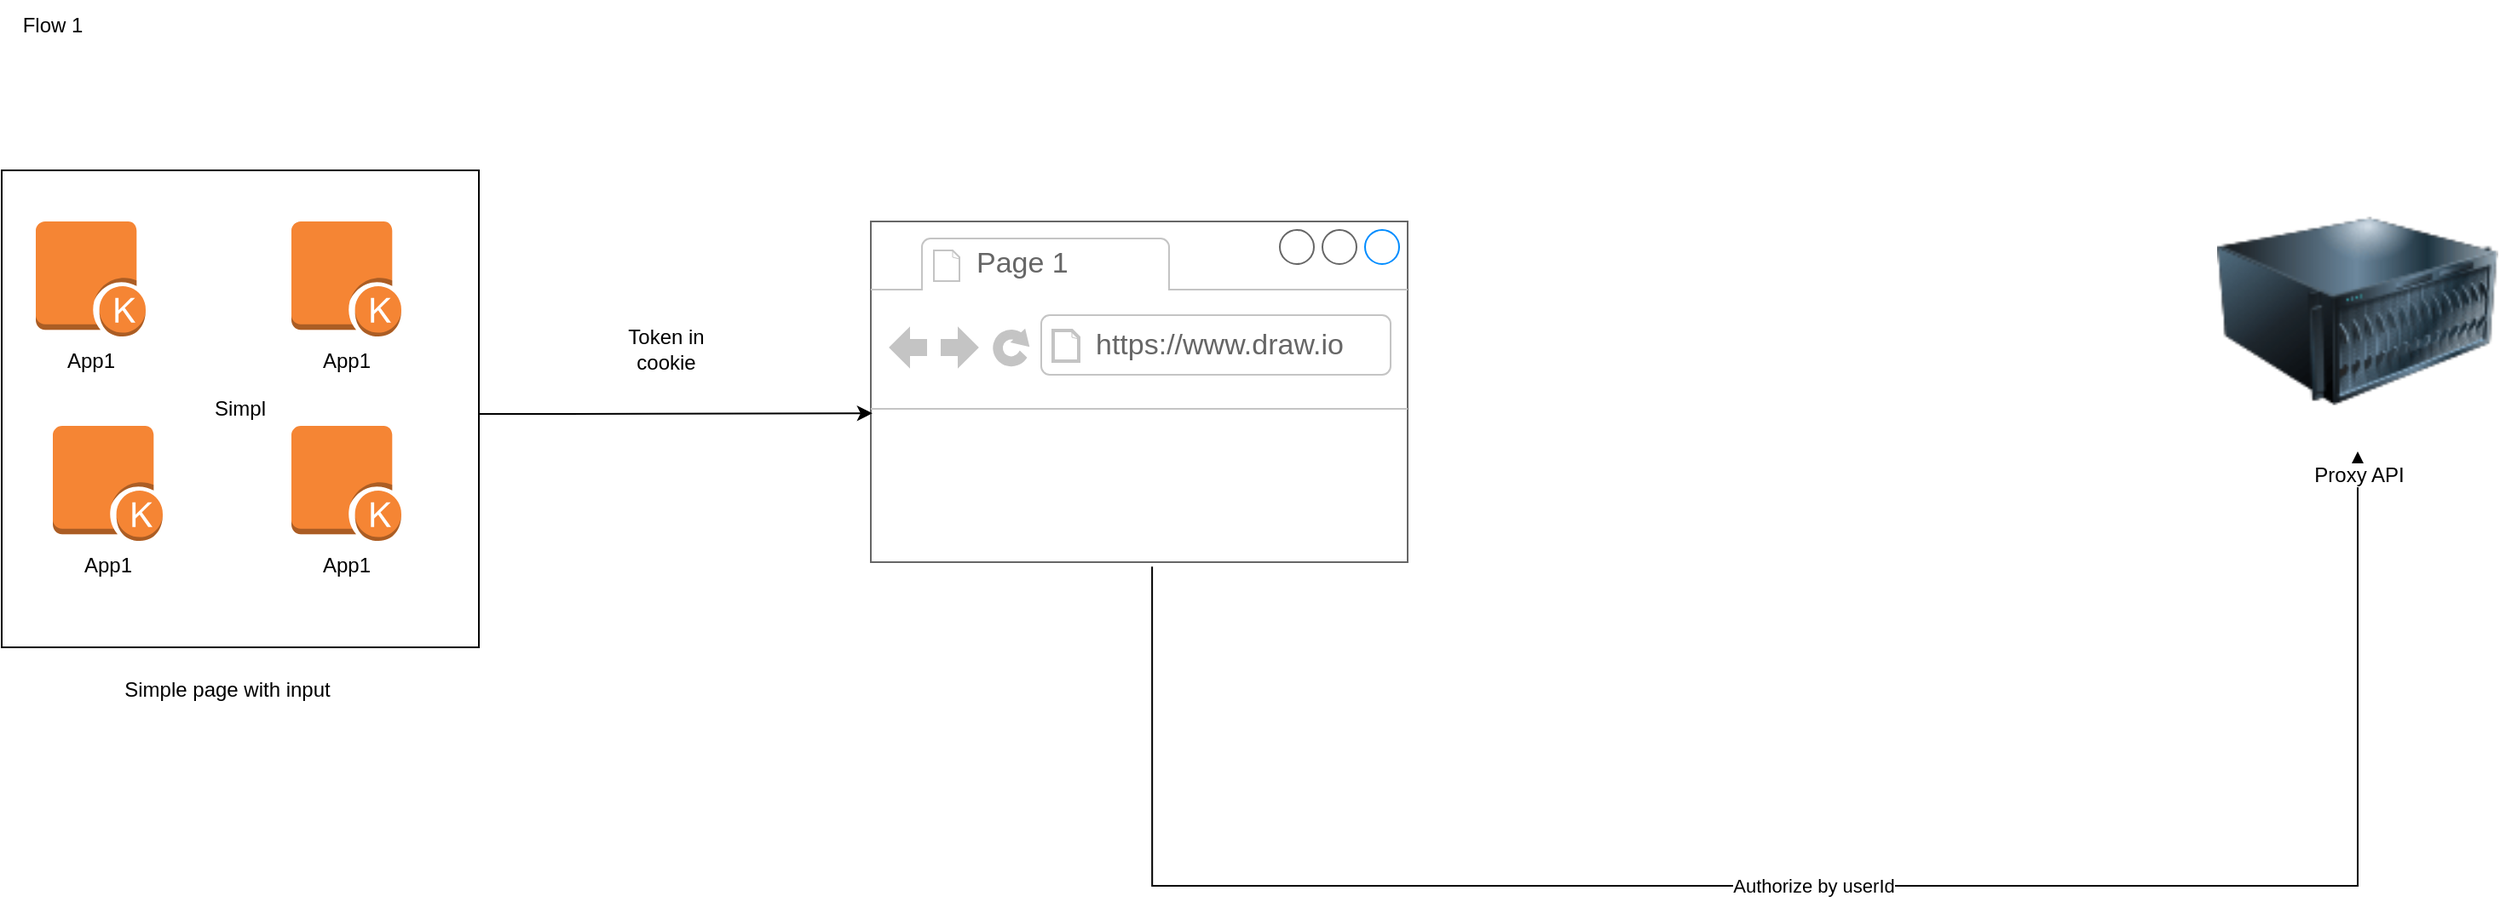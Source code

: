 <mxfile version="24.7.13">
  <diagram name="Page-1" id="T08PWLy3UDj4j3T1DOwK">
    <mxGraphModel dx="1868" dy="801" grid="1" gridSize="10" guides="1" tooltips="1" connect="1" arrows="1" fold="1" page="1" pageScale="1" pageWidth="850" pageHeight="1100" math="0" shadow="0">
      <root>
        <mxCell id="0" />
        <mxCell id="1" parent="0" />
        <mxCell id="zTLKqiQ8QIfpeTR979Iy-19" value="Authorize by userId" style="edgeStyle=orthogonalEdgeStyle;rounded=0;orthogonalLoop=1;jettySize=auto;html=1;entryX=0.5;entryY=1;entryDx=0;entryDy=0;exitX=0.524;exitY=1.013;exitDx=0;exitDy=0;exitPerimeter=0;" parent="1" source="zTLKqiQ8QIfpeTR979Iy-1" target="zTLKqiQ8QIfpeTR979Iy-11" edge="1">
          <mxGeometry relative="1" as="geometry">
            <mxPoint x="750" y="510" as="sourcePoint" />
            <mxPoint x="1307.5" y="545" as="targetPoint" />
            <Array as="points">
              <mxPoint x="625" y="570" />
              <mxPoint x="1332" y="570" />
            </Array>
          </mxGeometry>
        </mxCell>
        <mxCell id="zTLKqiQ8QIfpeTR979Iy-1" value="&lt;div&gt;&lt;br&gt;&lt;/div&gt;&lt;div&gt;&lt;br&gt;&lt;/div&gt;" style="strokeWidth=1;shadow=0;dashed=0;align=center;html=1;shape=mxgraph.mockup.containers.browserWindow;rSize=0;strokeColor=#666666;strokeColor2=#008cff;strokeColor3=#c4c4c4;mainText=,;recursiveResize=0;" parent="1" vertex="1">
          <mxGeometry x="460" y="180" width="315" height="200" as="geometry" />
        </mxCell>
        <mxCell id="zTLKqiQ8QIfpeTR979Iy-2" value="Page 1" style="strokeWidth=1;shadow=0;dashed=0;align=center;html=1;shape=mxgraph.mockup.containers.anchor;fontSize=17;fontColor=#666666;align=left;whiteSpace=wrap;" parent="zTLKqiQ8QIfpeTR979Iy-1" vertex="1">
          <mxGeometry x="60" y="12" width="110" height="26" as="geometry" />
        </mxCell>
        <mxCell id="zTLKqiQ8QIfpeTR979Iy-3" value="https://www.draw.io" style="strokeWidth=1;shadow=0;dashed=0;align=center;html=1;shape=mxgraph.mockup.containers.anchor;rSize=0;fontSize=17;fontColor=#666666;align=left;" parent="zTLKqiQ8QIfpeTR979Iy-1" vertex="1">
          <mxGeometry x="130" y="60" width="250" height="26" as="geometry" />
        </mxCell>
        <mxCell id="zTLKqiQ8QIfpeTR979Iy-5" value="Simpl" style="whiteSpace=wrap;html=1;aspect=fixed;" parent="1" vertex="1">
          <mxGeometry x="-50" y="150" width="280" height="280" as="geometry" />
        </mxCell>
        <mxCell id="zTLKqiQ8QIfpeTR979Iy-6" value="App1" style="outlineConnect=0;dashed=0;verticalLabelPosition=bottom;verticalAlign=top;align=center;html=1;shape=mxgraph.aws3.kinesis_enabled_app;fillColor=#F58534;gradientColor=none;" parent="1" vertex="1">
          <mxGeometry x="-30" y="180" width="64.5" height="67.5" as="geometry" />
        </mxCell>
        <mxCell id="zTLKqiQ8QIfpeTR979Iy-7" value="App1" style="outlineConnect=0;dashed=0;verticalLabelPosition=bottom;verticalAlign=top;align=center;html=1;shape=mxgraph.aws3.kinesis_enabled_app;fillColor=#F58534;gradientColor=none;" parent="1" vertex="1">
          <mxGeometry x="120" y="180" width="64.5" height="67.5" as="geometry" />
        </mxCell>
        <mxCell id="zTLKqiQ8QIfpeTR979Iy-8" value="App1" style="outlineConnect=0;dashed=0;verticalLabelPosition=bottom;verticalAlign=top;align=center;html=1;shape=mxgraph.aws3.kinesis_enabled_app;fillColor=#F58534;gradientColor=none;" parent="1" vertex="1">
          <mxGeometry x="-20" y="300" width="64.5" height="67.5" as="geometry" />
        </mxCell>
        <mxCell id="zTLKqiQ8QIfpeTR979Iy-9" value="App1" style="outlineConnect=0;dashed=0;verticalLabelPosition=bottom;verticalAlign=top;align=center;html=1;shape=mxgraph.aws3.kinesis_enabled_app;fillColor=#F58534;gradientColor=none;" parent="1" vertex="1">
          <mxGeometry x="120" y="300" width="64.5" height="67.5" as="geometry" />
        </mxCell>
        <mxCell id="zTLKqiQ8QIfpeTR979Iy-10" value="Token in cookie" style="text;html=1;align=center;verticalAlign=middle;whiteSpace=wrap;rounded=0;" parent="1" vertex="1">
          <mxGeometry x="310" y="240" width="60" height="30" as="geometry" />
        </mxCell>
        <mxCell id="zTLKqiQ8QIfpeTR979Iy-11" value="Proxy API" style="image;html=1;image=img/lib/clip_art/computers/Server_128x128.png" parent="1" vertex="1">
          <mxGeometry x="1250" y="150" width="165" height="165" as="geometry" />
        </mxCell>
        <mxCell id="zTLKqiQ8QIfpeTR979Iy-13" style="edgeStyle=orthogonalEdgeStyle;rounded=0;orthogonalLoop=1;jettySize=auto;html=1;entryX=0.003;entryY=0.563;entryDx=0;entryDy=0;entryPerimeter=0;" parent="1" source="zTLKqiQ8QIfpeTR979Iy-5" target="zTLKqiQ8QIfpeTR979Iy-1" edge="1">
          <mxGeometry relative="1" as="geometry">
            <Array as="points">
              <mxPoint x="280" y="293" />
              <mxPoint x="280" y="293" />
            </Array>
          </mxGeometry>
        </mxCell>
        <mxCell id="zTLKqiQ8QIfpeTR979Iy-20" value="Flow 1" style="text;html=1;align=center;verticalAlign=middle;whiteSpace=wrap;rounded=0;" parent="1" vertex="1">
          <mxGeometry x="-50" y="50" width="60" height="30" as="geometry" />
        </mxCell>
        <mxCell id="zTLKqiQ8QIfpeTR979Iy-40" value="Simple page with input" style="text;html=1;align=center;verticalAlign=middle;whiteSpace=wrap;rounded=0;" parent="1" vertex="1">
          <mxGeometry x="-30" y="440" width="225" height="30" as="geometry" />
        </mxCell>
      </root>
    </mxGraphModel>
  </diagram>
</mxfile>
